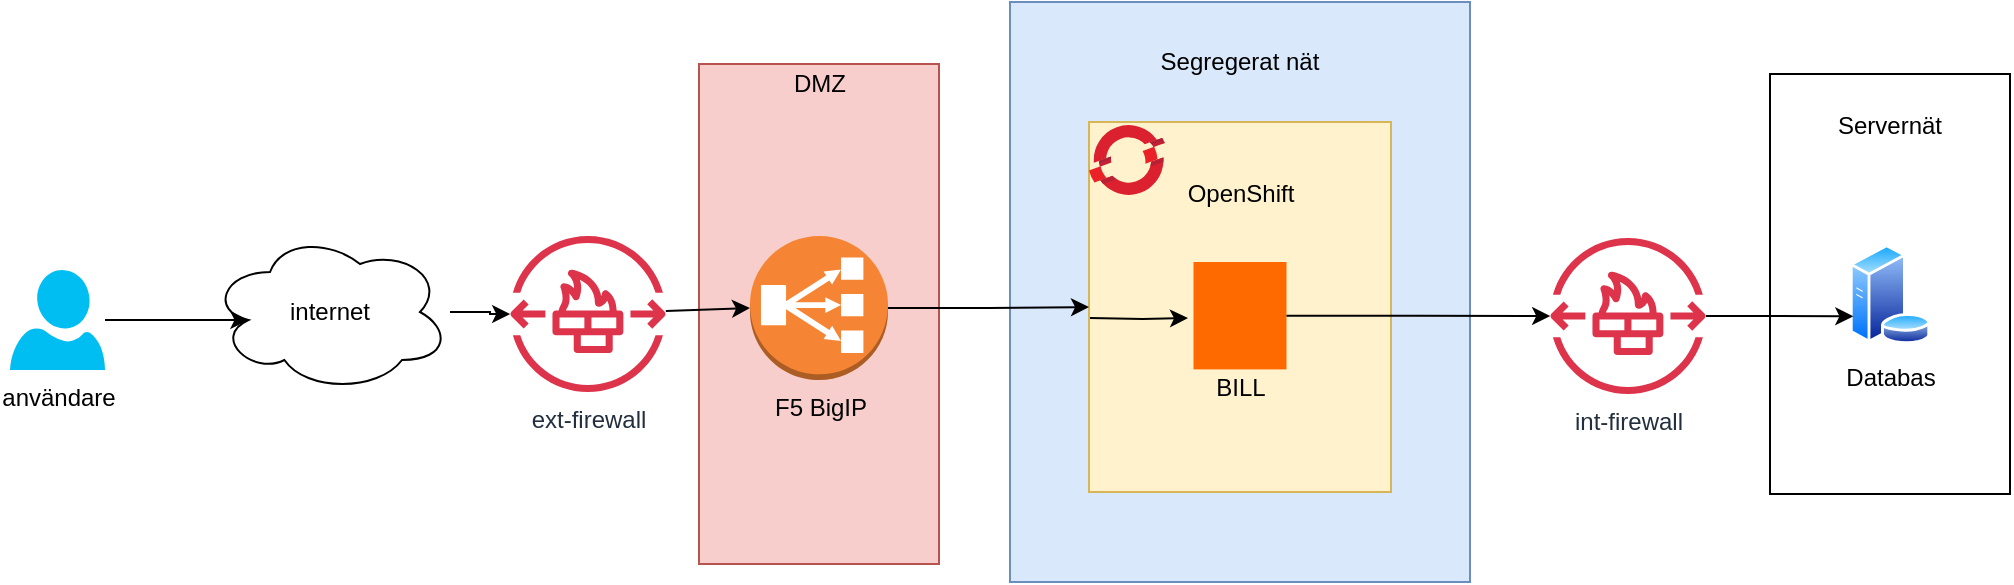 <mxfile version="28.2.5">
  <diagram name="Sida-1" id="IzjUo01BGnxRS-cWl13Y">
    <mxGraphModel dx="1372" dy="802" grid="1" gridSize="10" guides="1" tooltips="1" connect="1" arrows="1" fold="1" page="1" pageScale="1" pageWidth="827" pageHeight="1169" math="0" shadow="0">
      <root>
        <mxCell id="0" />
        <mxCell id="1" parent="0" />
        <mxCell id="IYgLdtd5FK7ewOH0wKca-2" value="ext-firewall" style="sketch=0;outlineConnect=0;fontColor=#232F3E;gradientColor=none;fillColor=#DD344C;strokeColor=none;dashed=0;verticalLabelPosition=bottom;verticalAlign=top;align=center;html=1;fontSize=12;fontStyle=0;aspect=fixed;pointerEvents=1;shape=mxgraph.aws4.network_firewall_endpoints;" vertex="1" parent="1">
          <mxGeometry x="340" y="187" width="78" height="78" as="geometry" />
        </mxCell>
        <mxCell id="IYgLdtd5FK7ewOH0wKca-15" style="edgeStyle=orthogonalEdgeStyle;rounded=0;orthogonalLoop=1;jettySize=auto;html=1;" edge="1" parent="1" source="IYgLdtd5FK7ewOH0wKca-3" target="IYgLdtd5FK7ewOH0wKca-2">
          <mxGeometry relative="1" as="geometry" />
        </mxCell>
        <mxCell id="IYgLdtd5FK7ewOH0wKca-3" value="internet" style="ellipse;shape=cloud;whiteSpace=wrap;html=1;" vertex="1" parent="1">
          <mxGeometry x="190" y="185" width="120" height="80" as="geometry" />
        </mxCell>
        <mxCell id="IYgLdtd5FK7ewOH0wKca-4" value="användare" style="verticalLabelPosition=bottom;html=1;verticalAlign=top;align=center;strokeColor=none;fillColor=#00BEF2;shape=mxgraph.azure.user;" vertex="1" parent="1">
          <mxGeometry x="90" y="204" width="47.5" height="50" as="geometry" />
        </mxCell>
        <mxCell id="IYgLdtd5FK7ewOH0wKca-6" value="DMZ&lt;div&gt;&lt;br&gt;&lt;/div&gt;&lt;div&gt;&lt;br&gt;&lt;/div&gt;&lt;div&gt;&lt;br&gt;&lt;/div&gt;&lt;div&gt;&lt;br&gt;&lt;/div&gt;&lt;div&gt;&lt;br&gt;&lt;/div&gt;&lt;div&gt;&lt;br&gt;&lt;/div&gt;&lt;div&gt;&lt;br&gt;&lt;/div&gt;&lt;div&gt;&lt;br&gt;&lt;/div&gt;&lt;div&gt;&lt;br&gt;&lt;/div&gt;&lt;div&gt;&lt;br&gt;&lt;/div&gt;&lt;div&gt;&lt;br&gt;&lt;/div&gt;&lt;div&gt;&lt;br&gt;&lt;/div&gt;&lt;div&gt;&lt;br&gt;&lt;/div&gt;&lt;div&gt;&lt;br&gt;&lt;/div&gt;&lt;div&gt;&lt;br&gt;&lt;/div&gt;&lt;div&gt;&lt;br&gt;&lt;/div&gt;" style="rounded=0;whiteSpace=wrap;html=1;fillColor=#f8cecc;strokeColor=#b85450;" vertex="1" parent="1">
          <mxGeometry x="434.5" y="101" width="120" height="250" as="geometry" />
        </mxCell>
        <mxCell id="IYgLdtd5FK7ewOH0wKca-5" value="F5 BigIP" style="outlineConnect=0;dashed=0;verticalLabelPosition=bottom;verticalAlign=top;align=center;html=1;shape=mxgraph.aws3.classic_load_balancer;fillColor=#F58534;gradientColor=none;" vertex="1" parent="1">
          <mxGeometry x="460" y="187" width="69" height="72" as="geometry" />
        </mxCell>
        <mxCell id="IYgLdtd5FK7ewOH0wKca-9" value="" style="group" vertex="1" connectable="0" parent="1">
          <mxGeometry x="690" y="80" width="201" height="280" as="geometry" />
        </mxCell>
        <mxCell id="IYgLdtd5FK7ewOH0wKca-10" value="&lt;div&gt;&lt;br&gt;&lt;/div&gt;&lt;div&gt;&lt;br&gt;&lt;/div&gt;&lt;div&gt;&lt;br&gt;&lt;/div&gt;&lt;div&gt;&lt;br&gt;&lt;/div&gt;&lt;div&gt;&lt;br&gt;&lt;/div&gt;BILL" style="points=[];aspect=fixed;html=1;align=center;shadow=0;dashed=0;fillColor=#FF6A00;strokeColor=none;shape=mxgraph.alibaba_cloud.ahas_application_high_availability_service;" vertex="1" parent="IYgLdtd5FK7ewOH0wKca-9">
          <mxGeometry x="52.25" y="80" width="46.5" height="53.7" as="geometry" />
        </mxCell>
        <mxCell id="IYgLdtd5FK7ewOH0wKca-12" value="" style="group" vertex="1" connectable="0" parent="IYgLdtd5FK7ewOH0wKca-9">
          <mxGeometry x="50" y="74.997" width="151" height="205.003" as="geometry" />
        </mxCell>
        <mxCell id="IYgLdtd5FK7ewOH0wKca-7" value="" style="image;aspect=fixed;html=1;points=[];align=center;fontSize=12;image=img/lib/azure2/containers/Azure_Red_Hat_OpenShift.svg;" vertex="1" parent="IYgLdtd5FK7ewOH0wKca-12">
          <mxGeometry x="0.002" width="35.233" height="35.233" as="geometry" />
        </mxCell>
        <mxCell id="IYgLdtd5FK7ewOH0wKca-11" value="Segregerat nät&lt;div&gt;&lt;br&gt;&lt;/div&gt;&lt;div&gt;&lt;br&gt;&lt;/div&gt;&lt;div&gt;&lt;br&gt;&lt;/div&gt;&lt;div&gt;&lt;br&gt;&lt;/div&gt;&lt;div&gt;&lt;br&gt;&lt;/div&gt;&lt;div&gt;&lt;br&gt;&lt;/div&gt;&lt;div&gt;&lt;br&gt;&lt;/div&gt;&lt;div&gt;&lt;br&gt;&lt;/div&gt;&lt;div&gt;&lt;br&gt;&lt;/div&gt;&lt;div&gt;&lt;br&gt;&lt;/div&gt;&lt;div&gt;&lt;br&gt;&lt;/div&gt;&lt;div&gt;&lt;br&gt;&lt;/div&gt;&lt;div&gt;&lt;br&gt;&lt;/div&gt;&lt;div&gt;&lt;br&gt;&lt;/div&gt;&lt;div&gt;&lt;br&gt;&lt;/div&gt;&lt;div&gt;&lt;br&gt;&lt;/div&gt;" style="rounded=0;whiteSpace=wrap;html=1;fillColor=#dae8fc;strokeColor=#6c8ebf;" vertex="1" parent="IYgLdtd5FK7ewOH0wKca-12">
          <mxGeometry x="-150" y="-84.997" width="230" height="290" as="geometry" />
        </mxCell>
        <mxCell id="IYgLdtd5FK7ewOH0wKca-8" value="OpenShift&lt;div&gt;&lt;br&gt;&lt;/div&gt;&lt;div&gt;&lt;br&gt;&lt;/div&gt;&lt;div&gt;&lt;br&gt;&lt;/div&gt;&lt;div&gt;&lt;br&gt;&lt;/div&gt;&lt;div&gt;&lt;br&gt;&lt;/div&gt;&lt;div&gt;&lt;br&gt;&lt;/div&gt;&lt;div&gt;&lt;br&gt;&lt;/div&gt;&lt;div&gt;&lt;br&gt;&lt;/div&gt;" style="rounded=0;whiteSpace=wrap;html=1;fillColor=#fff2cc;strokeColor=#d6b656;" vertex="1" parent="IYgLdtd5FK7ewOH0wKca-12">
          <mxGeometry x="-110.5" y="-24.997" width="151" height="185" as="geometry" />
        </mxCell>
        <mxCell id="IYgLdtd5FK7ewOH0wKca-13" value="" style="image;aspect=fixed;html=1;points=[];align=center;fontSize=12;image=img/lib/azure2/containers/Azure_Red_Hat_OpenShift.svg;" vertex="1" parent="IYgLdtd5FK7ewOH0wKca-12">
          <mxGeometry x="-110.5" y="-24.997" width="38" height="38" as="geometry" />
        </mxCell>
        <mxCell id="IYgLdtd5FK7ewOH0wKca-18" value="&lt;div&gt;&lt;br&gt;&lt;/div&gt;&lt;div&gt;&lt;br&gt;&lt;/div&gt;&lt;div&gt;&lt;br&gt;&lt;/div&gt;&lt;div&gt;&lt;br&gt;&lt;/div&gt;&lt;div&gt;&lt;br&gt;&lt;/div&gt;&lt;div&gt;BILL&lt;/div&gt;" style="points=[];aspect=fixed;html=1;align=center;shadow=0;dashed=0;fillColor=#FF6A00;strokeColor=none;shape=mxgraph.alibaba_cloud.ahas_application_high_availability_service;" vertex="1" parent="IYgLdtd5FK7ewOH0wKca-12">
          <mxGeometry x="-58.25" y="45.003" width="46.5" height="53.7" as="geometry" />
        </mxCell>
        <mxCell id="IYgLdtd5FK7ewOH0wKca-19" style="edgeStyle=orthogonalEdgeStyle;rounded=0;orthogonalLoop=1;jettySize=auto;html=1;entryX=-0.059;entryY=0.521;entryDx=0;entryDy=0;entryPerimeter=0;" edge="1" parent="IYgLdtd5FK7ewOH0wKca-12" target="IYgLdtd5FK7ewOH0wKca-18">
          <mxGeometry relative="1" as="geometry">
            <mxPoint x="-110" y="73.003" as="sourcePoint" />
          </mxGeometry>
        </mxCell>
        <mxCell id="IYgLdtd5FK7ewOH0wKca-14" style="edgeStyle=orthogonalEdgeStyle;rounded=0;orthogonalLoop=1;jettySize=auto;html=1;entryX=0.16;entryY=0.55;entryDx=0;entryDy=0;entryPerimeter=0;" edge="1" parent="1" source="IYgLdtd5FK7ewOH0wKca-4" target="IYgLdtd5FK7ewOH0wKca-3">
          <mxGeometry relative="1" as="geometry" />
        </mxCell>
        <mxCell id="IYgLdtd5FK7ewOH0wKca-16" style="rounded=0;orthogonalLoop=1;jettySize=auto;html=1;entryX=0;entryY=0.5;entryDx=0;entryDy=0;entryPerimeter=0;" edge="1" parent="1" source="IYgLdtd5FK7ewOH0wKca-2" target="IYgLdtd5FK7ewOH0wKca-5">
          <mxGeometry relative="1" as="geometry" />
        </mxCell>
        <mxCell id="IYgLdtd5FK7ewOH0wKca-17" style="edgeStyle=orthogonalEdgeStyle;rounded=0;orthogonalLoop=1;jettySize=auto;html=1;" edge="1" parent="1" source="IYgLdtd5FK7ewOH0wKca-5" target="IYgLdtd5FK7ewOH0wKca-8">
          <mxGeometry relative="1" as="geometry" />
        </mxCell>
        <mxCell id="IYgLdtd5FK7ewOH0wKca-23" value="" style="group" vertex="1" connectable="0" parent="1">
          <mxGeometry x="970" y="106" width="120" height="210" as="geometry" />
        </mxCell>
        <mxCell id="IYgLdtd5FK7ewOH0wKca-20" value="Servernät&lt;div&gt;&lt;br&gt;&lt;/div&gt;&lt;div&gt;&lt;br&gt;&lt;/div&gt;&lt;div&gt;&lt;br&gt;&lt;/div&gt;&lt;div&gt;&lt;br&gt;&lt;/div&gt;&lt;div&gt;&lt;br&gt;&lt;/div&gt;&lt;div&gt;&lt;br&gt;&lt;/div&gt;&lt;div&gt;&lt;br&gt;&lt;/div&gt;&lt;div&gt;&lt;br&gt;&lt;/div&gt;&lt;div&gt;&lt;br&gt;&lt;/div&gt;&lt;div&gt;&lt;br&gt;&lt;/div&gt;&lt;div&gt;&lt;br&gt;&lt;/div&gt;" style="rounded=0;whiteSpace=wrap;html=1;" vertex="1" parent="IYgLdtd5FK7ewOH0wKca-23">
          <mxGeometry width="120" height="210" as="geometry" />
        </mxCell>
        <mxCell id="IYgLdtd5FK7ewOH0wKca-21" value="Databas" style="image;aspect=fixed;perimeter=ellipsePerimeter;html=1;align=center;shadow=0;dashed=0;spacingTop=3;image=img/lib/active_directory/database_server.svg;" vertex="1" parent="IYgLdtd5FK7ewOH0wKca-23">
          <mxGeometry x="39.5" y="85" width="41" height="50" as="geometry" />
        </mxCell>
        <mxCell id="IYgLdtd5FK7ewOH0wKca-22" style="edgeStyle=orthogonalEdgeStyle;rounded=0;orthogonalLoop=1;jettySize=auto;html=1;entryX=0;entryY=0.75;entryDx=0;entryDy=0;" edge="1" parent="1" source="IYgLdtd5FK7ewOH0wKca-24" target="IYgLdtd5FK7ewOH0wKca-21">
          <mxGeometry relative="1" as="geometry" />
        </mxCell>
        <mxCell id="IYgLdtd5FK7ewOH0wKca-25" value="" style="edgeStyle=orthogonalEdgeStyle;rounded=0;orthogonalLoop=1;jettySize=auto;html=1;" edge="1" parent="1" source="IYgLdtd5FK7ewOH0wKca-18" target="IYgLdtd5FK7ewOH0wKca-24">
          <mxGeometry relative="1" as="geometry">
            <mxPoint x="728" y="227" as="sourcePoint" />
            <mxPoint x="1012" y="227" as="targetPoint" />
          </mxGeometry>
        </mxCell>
        <mxCell id="IYgLdtd5FK7ewOH0wKca-24" value="int-firewall" style="sketch=0;outlineConnect=0;fontColor=#232F3E;gradientColor=none;fillColor=#DD344C;strokeColor=none;dashed=0;verticalLabelPosition=bottom;verticalAlign=top;align=center;html=1;fontSize=12;fontStyle=0;aspect=fixed;pointerEvents=1;shape=mxgraph.aws4.network_firewall_endpoints;" vertex="1" parent="1">
          <mxGeometry x="860" y="188" width="78" height="78" as="geometry" />
        </mxCell>
      </root>
    </mxGraphModel>
  </diagram>
</mxfile>

